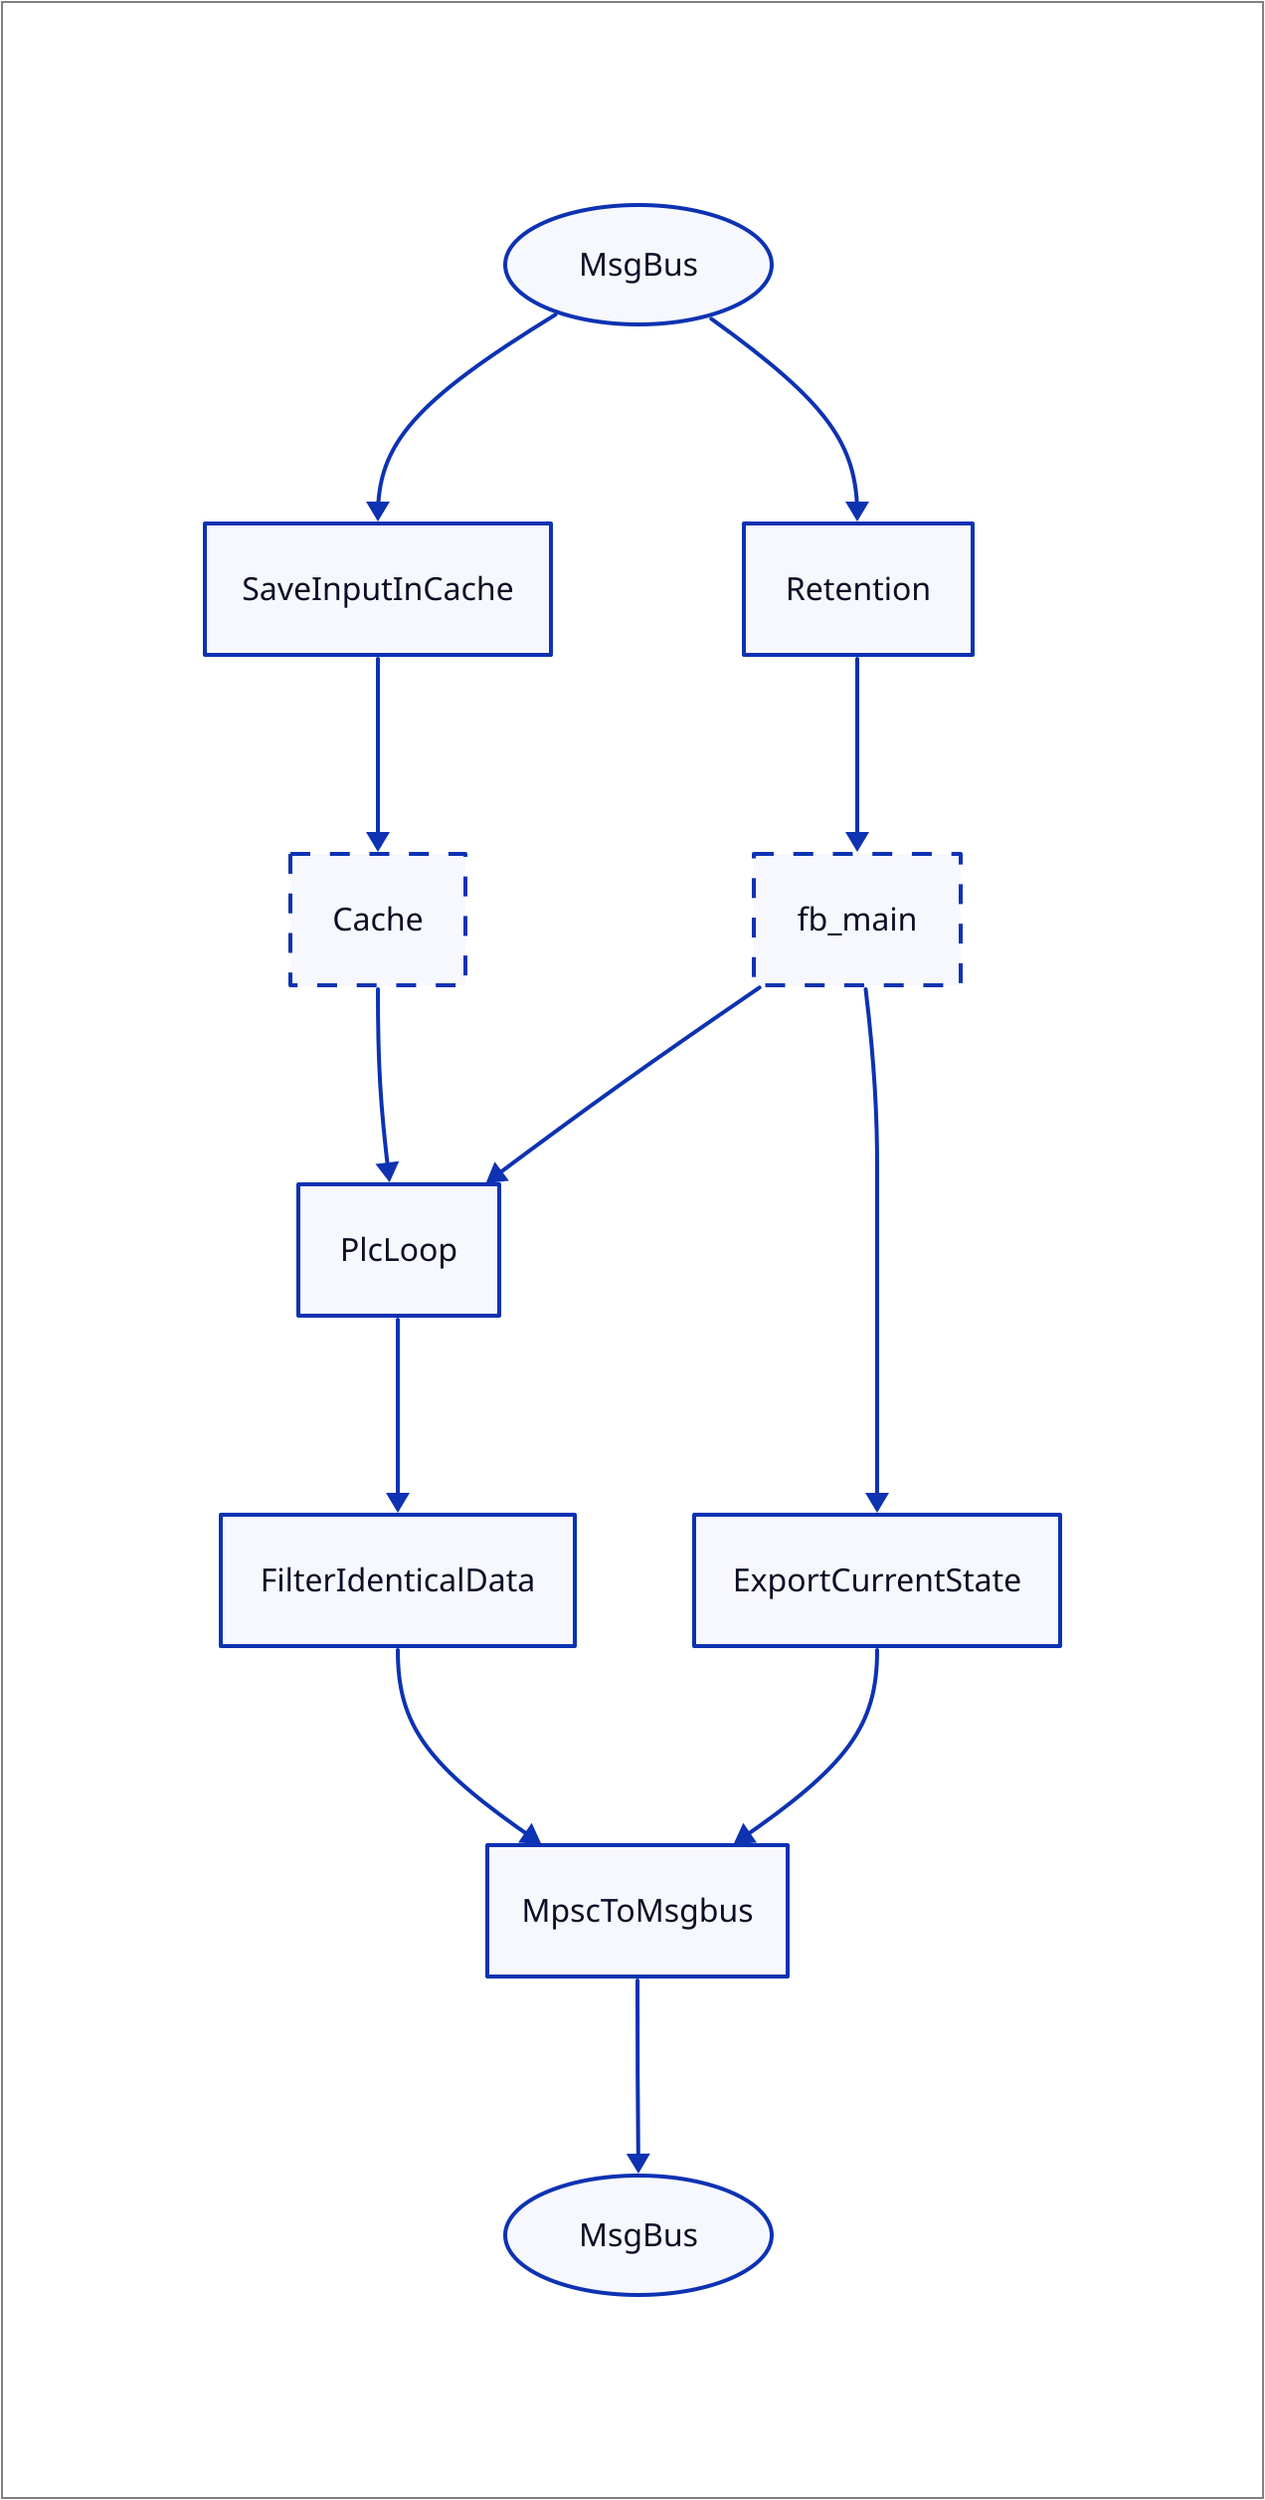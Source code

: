 vars: {
  d2-config: {
    layout-engine: elk
    theme-id: 1
  }
}

style {
    stroke-width: 1
    stroke: gray
}

# Задачи

MsgBusIn: MsgBus {
    shape: oval
}

SaveInputInCache

Retention

Cache {
    style.stroke-dash: 5
}

fb_main {
    style.stroke-dash: 5
}

PlcLoop

FilterIdenticalData

ExportCurrentState

MpscToMsgbus

MsgBusOut: MsgBus {
    shape: oval
}

# Переходы

MsgBusIn -> SaveInputInCache
MsgBusIn -> Retention

SaveInputInCache -> Cache

Retention -> fb_main

Cache -> PlcLoop

fb_main -> PlcLoop
fb_main -> ExportCurrentState

PlcLoop -> FilterIdenticalData

FilterIdenticalData -> MpscToMsgbus

ExportCurrentState -> MpscToMsgbus

MpscToMsgbus -> MsgBusOut
